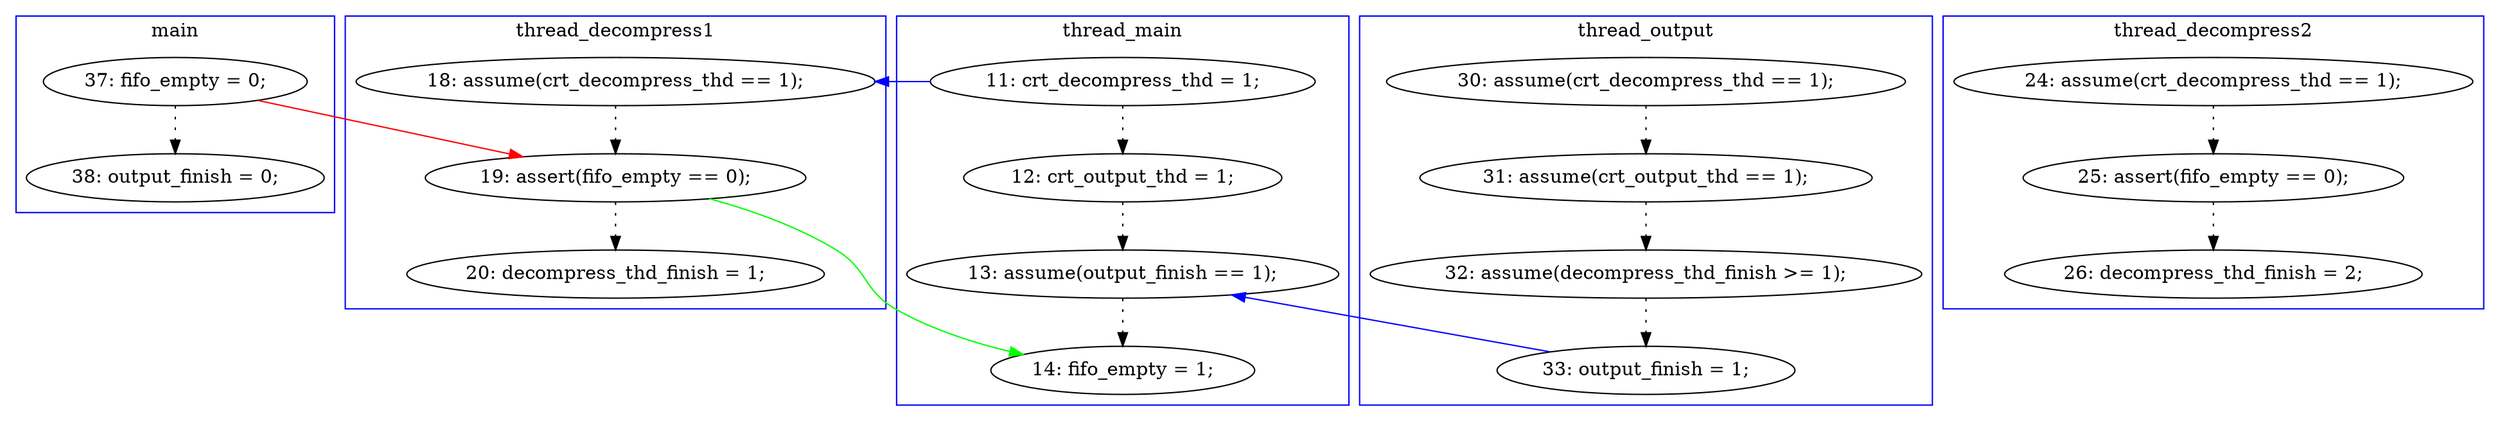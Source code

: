 digraph ProofObject {
	2 -> 12 [color = Red, constraint = false]
	28 -> 34 [style = dotted, color = black]
	10 -> 28 [style = dotted, color = black]
	24 -> 26 [style = dotted, color = black]
	8 -> 11 [color = Blue, constraint = false]
	23 -> 24 [style = dotted, color = black]
	15 -> 17 [style = dotted, color = black]
	26 -> 27 [style = dotted, color = black]
	27 -> 28 [color = Blue, constraint = false]
	11 -> 12 [style = dotted, color = black]
	2 -> 3 [style = dotted, color = black]
	17 -> 22 [style = dotted, color = black]
	8 -> 10 [style = dotted, color = black]
	12 -> 14 [style = dotted, color = black]
	12 -> 34 [color = Green, constraint = false]
	subgraph cluster3 {
		label = thread_decompress2
		color = blue
		22  [label = "26: decompress_thd_finish = 2;"]
		17  [label = "25: assert(fifo_empty == 0);"]
		15  [label = "24: assume(crt_decompress_thd == 1);"]
	}
	subgraph cluster0 {
		label = main
		color = blue
		2  [label = "37: fifo_empty = 0;"]
		3  [label = "38: output_finish = 0;"]
	}
	subgraph cluster1 {
		label = thread_main
		color = blue
		34  [label = "14: fifo_empty = 1;"]
		28  [label = "13: assume(output_finish == 1);"]
		10  [label = "12: crt_output_thd = 1;"]
		8  [label = "11: crt_decompress_thd = 1;"]
	}
	subgraph cluster2 {
		label = thread_decompress1
		color = blue
		12  [label = "19: assert(fifo_empty == 0);"]
		11  [label = "18: assume(crt_decompress_thd == 1);"]
		14  [label = "20: decompress_thd_finish = 1;"]
	}
	subgraph cluster4 {
		label = thread_output
		color = blue
		23  [label = "30: assume(crt_decompress_thd == 1);"]
		24  [label = "31: assume(crt_output_thd == 1);"]
		27  [label = "33: output_finish = 1;"]
		26  [label = "32: assume(decompress_thd_finish >= 1);"]
	}
}